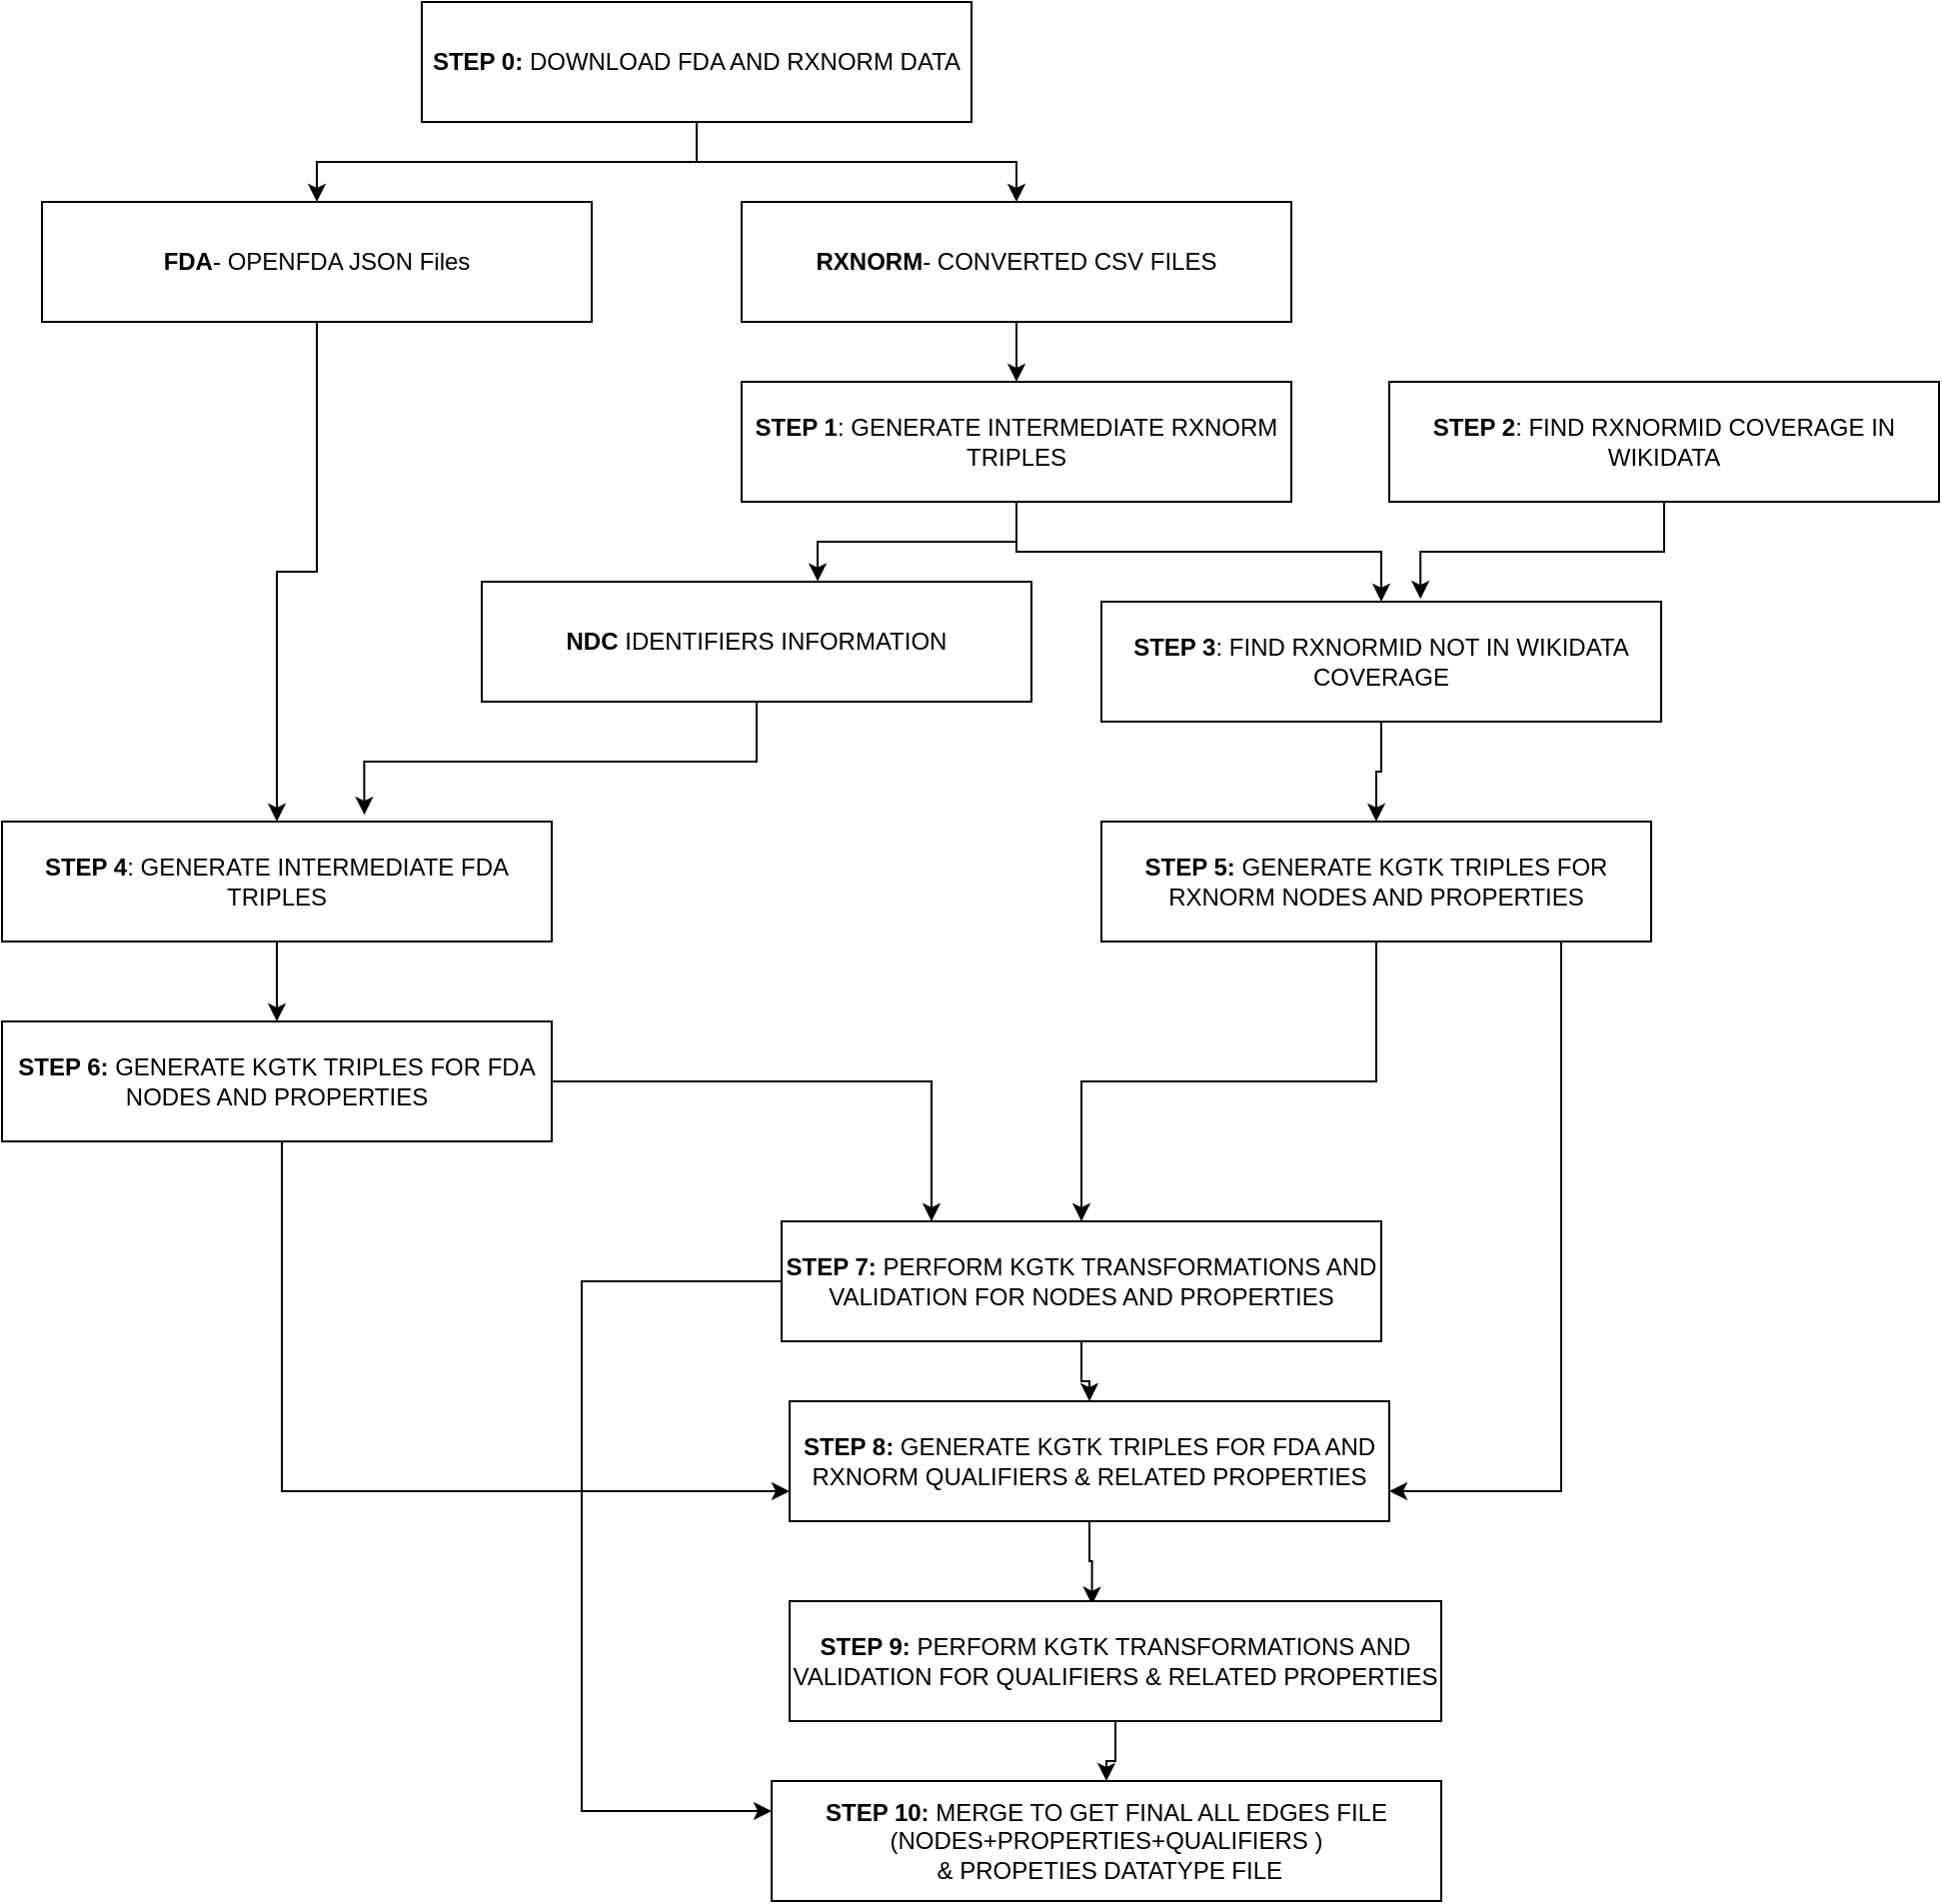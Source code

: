 <mxfile version="13.9.1" type="device"><diagram id="TVvHMuxGP66jN4AkYxxf" name="Page-1"><mxGraphModel dx="1278" dy="3856" grid="1" gridSize="10" guides="1" tooltips="1" connect="1" arrows="1" fold="1" page="1" pageScale="1" pageWidth="1169" pageHeight="827" math="0" shadow="0"><root><mxCell id="0"/><mxCell id="1" parent="0"/><mxCell id="SKnHQ98lygI5oFaDfRHp-15" style="edgeStyle=orthogonalEdgeStyle;rounded=0;orthogonalLoop=1;jettySize=auto;html=1;" edge="1" parent="1" source="SKnHQ98lygI5oFaDfRHp-1" target="SKnHQ98lygI5oFaDfRHp-14"><mxGeometry relative="1" as="geometry"/></mxCell><mxCell id="SKnHQ98lygI5oFaDfRHp-1" value="&lt;b&gt;FDA&lt;/b&gt;- OPENFDA JSON Files" style="rounded=0;whiteSpace=wrap;html=1;" vertex="1" parent="1"><mxGeometry x="220" y="-2450" width="275" height="60" as="geometry"/></mxCell><mxCell id="SKnHQ98lygI5oFaDfRHp-7" style="edgeStyle=orthogonalEdgeStyle;rounded=0;orthogonalLoop=1;jettySize=auto;html=1;" edge="1" parent="1" source="SKnHQ98lygI5oFaDfRHp-2" target="SKnHQ98lygI5oFaDfRHp-6"><mxGeometry relative="1" as="geometry"/></mxCell><mxCell id="SKnHQ98lygI5oFaDfRHp-2" value="&lt;b&gt;RXNORM&lt;/b&gt;- CONVERTED CSV FILES" style="rounded=0;whiteSpace=wrap;html=1;" vertex="1" parent="1"><mxGeometry x="570" y="-2450" width="275" height="60" as="geometry"/></mxCell><mxCell id="SKnHQ98lygI5oFaDfRHp-4" style="edgeStyle=orthogonalEdgeStyle;rounded=0;orthogonalLoop=1;jettySize=auto;html=1;entryX=0.5;entryY=0;entryDx=0;entryDy=0;" edge="1" parent="1" source="SKnHQ98lygI5oFaDfRHp-3" target="SKnHQ98lygI5oFaDfRHp-1"><mxGeometry relative="1" as="geometry"/></mxCell><mxCell id="SKnHQ98lygI5oFaDfRHp-5" style="edgeStyle=orthogonalEdgeStyle;rounded=0;orthogonalLoop=1;jettySize=auto;html=1;" edge="1" parent="1" source="SKnHQ98lygI5oFaDfRHp-3" target="SKnHQ98lygI5oFaDfRHp-2"><mxGeometry relative="1" as="geometry"/></mxCell><mxCell id="SKnHQ98lygI5oFaDfRHp-3" value="&lt;b&gt;STEP 0:&lt;/b&gt; DOWNLOAD FDA AND RXNORM DATA" style="rounded=0;whiteSpace=wrap;html=1;" vertex="1" parent="1"><mxGeometry x="410" y="-2550" width="275" height="60" as="geometry"/></mxCell><mxCell id="SKnHQ98lygI5oFaDfRHp-10" style="edgeStyle=orthogonalEdgeStyle;rounded=0;orthogonalLoop=1;jettySize=auto;html=1;" edge="1" parent="1" source="SKnHQ98lygI5oFaDfRHp-6" target="SKnHQ98lygI5oFaDfRHp-9"><mxGeometry relative="1" as="geometry"/></mxCell><mxCell id="SKnHQ98lygI5oFaDfRHp-13" style="edgeStyle=orthogonalEdgeStyle;rounded=0;orthogonalLoop=1;jettySize=auto;html=1;entryX=0.611;entryY=-0.003;entryDx=0;entryDy=0;entryPerimeter=0;" edge="1" parent="1" source="SKnHQ98lygI5oFaDfRHp-6" target="SKnHQ98lygI5oFaDfRHp-12"><mxGeometry relative="1" as="geometry"/></mxCell><mxCell id="SKnHQ98lygI5oFaDfRHp-6" value="&lt;b&gt;STEP 1&lt;/b&gt;: GENERATE INTERMEDIATE RXNORM TRIPLES" style="rounded=0;whiteSpace=wrap;html=1;" vertex="1" parent="1"><mxGeometry x="570" y="-2360" width="275" height="60" as="geometry"/></mxCell><mxCell id="SKnHQ98lygI5oFaDfRHp-11" style="edgeStyle=orthogonalEdgeStyle;rounded=0;orthogonalLoop=1;jettySize=auto;html=1;entryX=0.57;entryY=-0.023;entryDx=0;entryDy=0;entryPerimeter=0;" edge="1" parent="1" source="SKnHQ98lygI5oFaDfRHp-8" target="SKnHQ98lygI5oFaDfRHp-9"><mxGeometry relative="1" as="geometry"/></mxCell><mxCell id="SKnHQ98lygI5oFaDfRHp-8" value="&lt;b&gt;STEP 2&lt;/b&gt;: FIND RXNORMID COVERAGE IN WIKIDATA" style="rounded=0;whiteSpace=wrap;html=1;" vertex="1" parent="1"><mxGeometry x="894" y="-2360" width="275" height="60" as="geometry"/></mxCell><mxCell id="SKnHQ98lygI5oFaDfRHp-18" style="edgeStyle=orthogonalEdgeStyle;rounded=0;orthogonalLoop=1;jettySize=auto;html=1;entryX=0.5;entryY=0;entryDx=0;entryDy=0;" edge="1" parent="1" source="SKnHQ98lygI5oFaDfRHp-9" target="SKnHQ98lygI5oFaDfRHp-17"><mxGeometry relative="1" as="geometry"/></mxCell><mxCell id="SKnHQ98lygI5oFaDfRHp-9" value="&lt;b&gt;STEP 3&lt;/b&gt;: FIND RXNORMID NOT IN WIKIDATA COVERAGE" style="rounded=0;whiteSpace=wrap;html=1;" vertex="1" parent="1"><mxGeometry x="750" y="-2250" width="280" height="60" as="geometry"/></mxCell><mxCell id="SKnHQ98lygI5oFaDfRHp-16" style="edgeStyle=orthogonalEdgeStyle;rounded=0;orthogonalLoop=1;jettySize=auto;html=1;entryX=0.659;entryY=-0.057;entryDx=0;entryDy=0;entryPerimeter=0;" edge="1" parent="1" source="SKnHQ98lygI5oFaDfRHp-12" target="SKnHQ98lygI5oFaDfRHp-14"><mxGeometry relative="1" as="geometry"><Array as="points"><mxPoint x="578" y="-2170"/><mxPoint x="381" y="-2170"/></Array></mxGeometry></mxCell><mxCell id="SKnHQ98lygI5oFaDfRHp-12" value="&lt;b&gt;NDC &lt;/b&gt;IDENTIFIERS INFORMATION" style="rounded=0;whiteSpace=wrap;html=1;" vertex="1" parent="1"><mxGeometry x="440" y="-2260" width="275" height="60" as="geometry"/></mxCell><mxCell id="SKnHQ98lygI5oFaDfRHp-20" style="edgeStyle=orthogonalEdgeStyle;rounded=0;orthogonalLoop=1;jettySize=auto;html=1;entryX=0.5;entryY=0;entryDx=0;entryDy=0;" edge="1" parent="1" source="SKnHQ98lygI5oFaDfRHp-14" target="SKnHQ98lygI5oFaDfRHp-19"><mxGeometry relative="1" as="geometry"/></mxCell><mxCell id="SKnHQ98lygI5oFaDfRHp-14" value="&lt;b&gt;STEP 4&lt;/b&gt;: GENERATE INTERMEDIATE FDA TRIPLES" style="rounded=0;whiteSpace=wrap;html=1;" vertex="1" parent="1"><mxGeometry x="200" y="-2140" width="275" height="60" as="geometry"/></mxCell><mxCell id="SKnHQ98lygI5oFaDfRHp-22" style="edgeStyle=orthogonalEdgeStyle;rounded=0;orthogonalLoop=1;jettySize=auto;html=1;entryX=0.5;entryY=0;entryDx=0;entryDy=0;" edge="1" parent="1" source="SKnHQ98lygI5oFaDfRHp-17" target="SKnHQ98lygI5oFaDfRHp-21"><mxGeometry relative="1" as="geometry"/></mxCell><mxCell id="SKnHQ98lygI5oFaDfRHp-27" style="edgeStyle=orthogonalEdgeStyle;rounded=0;orthogonalLoop=1;jettySize=auto;html=1;entryX=1;entryY=0.75;entryDx=0;entryDy=0;" edge="1" parent="1" source="SKnHQ98lygI5oFaDfRHp-17" target="SKnHQ98lygI5oFaDfRHp-24"><mxGeometry relative="1" as="geometry"><Array as="points"><mxPoint x="980" y="-1805"/></Array></mxGeometry></mxCell><mxCell id="SKnHQ98lygI5oFaDfRHp-17" value="&lt;b&gt;STEP 5: &lt;/b&gt;GENERATE KGTK TRIPLES FOR RXNORM NODES AND PROPERTIES" style="rounded=0;whiteSpace=wrap;html=1;" vertex="1" parent="1"><mxGeometry x="750" y="-2140" width="275" height="60" as="geometry"/></mxCell><mxCell id="SKnHQ98lygI5oFaDfRHp-23" style="edgeStyle=orthogonalEdgeStyle;rounded=0;orthogonalLoop=1;jettySize=auto;html=1;entryX=0.25;entryY=0;entryDx=0;entryDy=0;" edge="1" parent="1" source="SKnHQ98lygI5oFaDfRHp-19" target="SKnHQ98lygI5oFaDfRHp-21"><mxGeometry relative="1" as="geometry"/></mxCell><mxCell id="SKnHQ98lygI5oFaDfRHp-26" style="edgeStyle=orthogonalEdgeStyle;rounded=0;orthogonalLoop=1;jettySize=auto;html=1;entryX=0;entryY=0.75;entryDx=0;entryDy=0;" edge="1" parent="1" source="SKnHQ98lygI5oFaDfRHp-19" target="SKnHQ98lygI5oFaDfRHp-24"><mxGeometry relative="1" as="geometry"><Array as="points"><mxPoint x="340" y="-1805"/></Array></mxGeometry></mxCell><mxCell id="SKnHQ98lygI5oFaDfRHp-19" value="&lt;b&gt;STEP 6: &lt;/b&gt;GENERATE KGTK TRIPLES FOR FDA NODES AND PROPERTIES" style="rounded=0;whiteSpace=wrap;html=1;" vertex="1" parent="1"><mxGeometry x="200" y="-2040" width="275" height="60" as="geometry"/></mxCell><mxCell id="SKnHQ98lygI5oFaDfRHp-25" style="edgeStyle=orthogonalEdgeStyle;rounded=0;orthogonalLoop=1;jettySize=auto;html=1;entryX=0.5;entryY=0;entryDx=0;entryDy=0;" edge="1" parent="1" source="SKnHQ98lygI5oFaDfRHp-21" target="SKnHQ98lygI5oFaDfRHp-24"><mxGeometry relative="1" as="geometry"/></mxCell><mxCell id="SKnHQ98lygI5oFaDfRHp-32" style="edgeStyle=orthogonalEdgeStyle;rounded=0;orthogonalLoop=1;jettySize=auto;html=1;entryX=0;entryY=0.25;entryDx=0;entryDy=0;" edge="1" parent="1" source="SKnHQ98lygI5oFaDfRHp-21" target="SKnHQ98lygI5oFaDfRHp-30"><mxGeometry relative="1" as="geometry"><Array as="points"><mxPoint x="490" y="-1910"/><mxPoint x="490" y="-1645"/></Array></mxGeometry></mxCell><mxCell id="SKnHQ98lygI5oFaDfRHp-21" value="&lt;b&gt;STEP 7: &lt;/b&gt;PERFORM KGTK TRANSFORMATIONS AND VALIDATION FOR NODES AND PROPERTIES" style="rounded=0;whiteSpace=wrap;html=1;" vertex="1" parent="1"><mxGeometry x="590" y="-1940" width="300" height="60" as="geometry"/></mxCell><mxCell id="SKnHQ98lygI5oFaDfRHp-29" style="edgeStyle=orthogonalEdgeStyle;rounded=0;orthogonalLoop=1;jettySize=auto;html=1;entryX=0.464;entryY=0.03;entryDx=0;entryDy=0;entryPerimeter=0;" edge="1" parent="1" source="SKnHQ98lygI5oFaDfRHp-24" target="SKnHQ98lygI5oFaDfRHp-28"><mxGeometry relative="1" as="geometry"/></mxCell><mxCell id="SKnHQ98lygI5oFaDfRHp-24" value="&lt;b&gt;STEP 8: &lt;/b&gt;GENERATE KGTK TRIPLES FOR FDA AND RXNORM QUALIFIERS &amp;amp; RELATED PROPERTIES" style="rounded=0;whiteSpace=wrap;html=1;" vertex="1" parent="1"><mxGeometry x="594" y="-1850" width="300" height="60" as="geometry"/></mxCell><mxCell id="SKnHQ98lygI5oFaDfRHp-31" style="edgeStyle=orthogonalEdgeStyle;rounded=0;orthogonalLoop=1;jettySize=auto;html=1;entryX=0.5;entryY=0;entryDx=0;entryDy=0;" edge="1" parent="1" source="SKnHQ98lygI5oFaDfRHp-28" target="SKnHQ98lygI5oFaDfRHp-30"><mxGeometry relative="1" as="geometry"/></mxCell><mxCell id="SKnHQ98lygI5oFaDfRHp-28" value="&lt;b&gt;STEP 9: &lt;/b&gt;PERFORM KGTK TRANSFORMATIONS AND VALIDATION FOR QUALIFIERS &amp;amp; RELATED PROPERTIES" style="rounded=0;whiteSpace=wrap;html=1;" vertex="1" parent="1"><mxGeometry x="594" y="-1750" width="326" height="60" as="geometry"/></mxCell><mxCell id="SKnHQ98lygI5oFaDfRHp-30" value="&lt;b&gt;STEP 10: &lt;/b&gt;MERGE TO GET FINAL ALL EDGES FILE (NODES+PROPERTIES+QUALIFIERS&amp;nbsp;)&lt;br&gt;&amp;nbsp;&amp;amp; PROPETIES DATATYPE FILE" style="rounded=0;whiteSpace=wrap;html=1;" vertex="1" parent="1"><mxGeometry x="585" y="-1660" width="335" height="60" as="geometry"/></mxCell></root></mxGraphModel></diagram></mxfile>